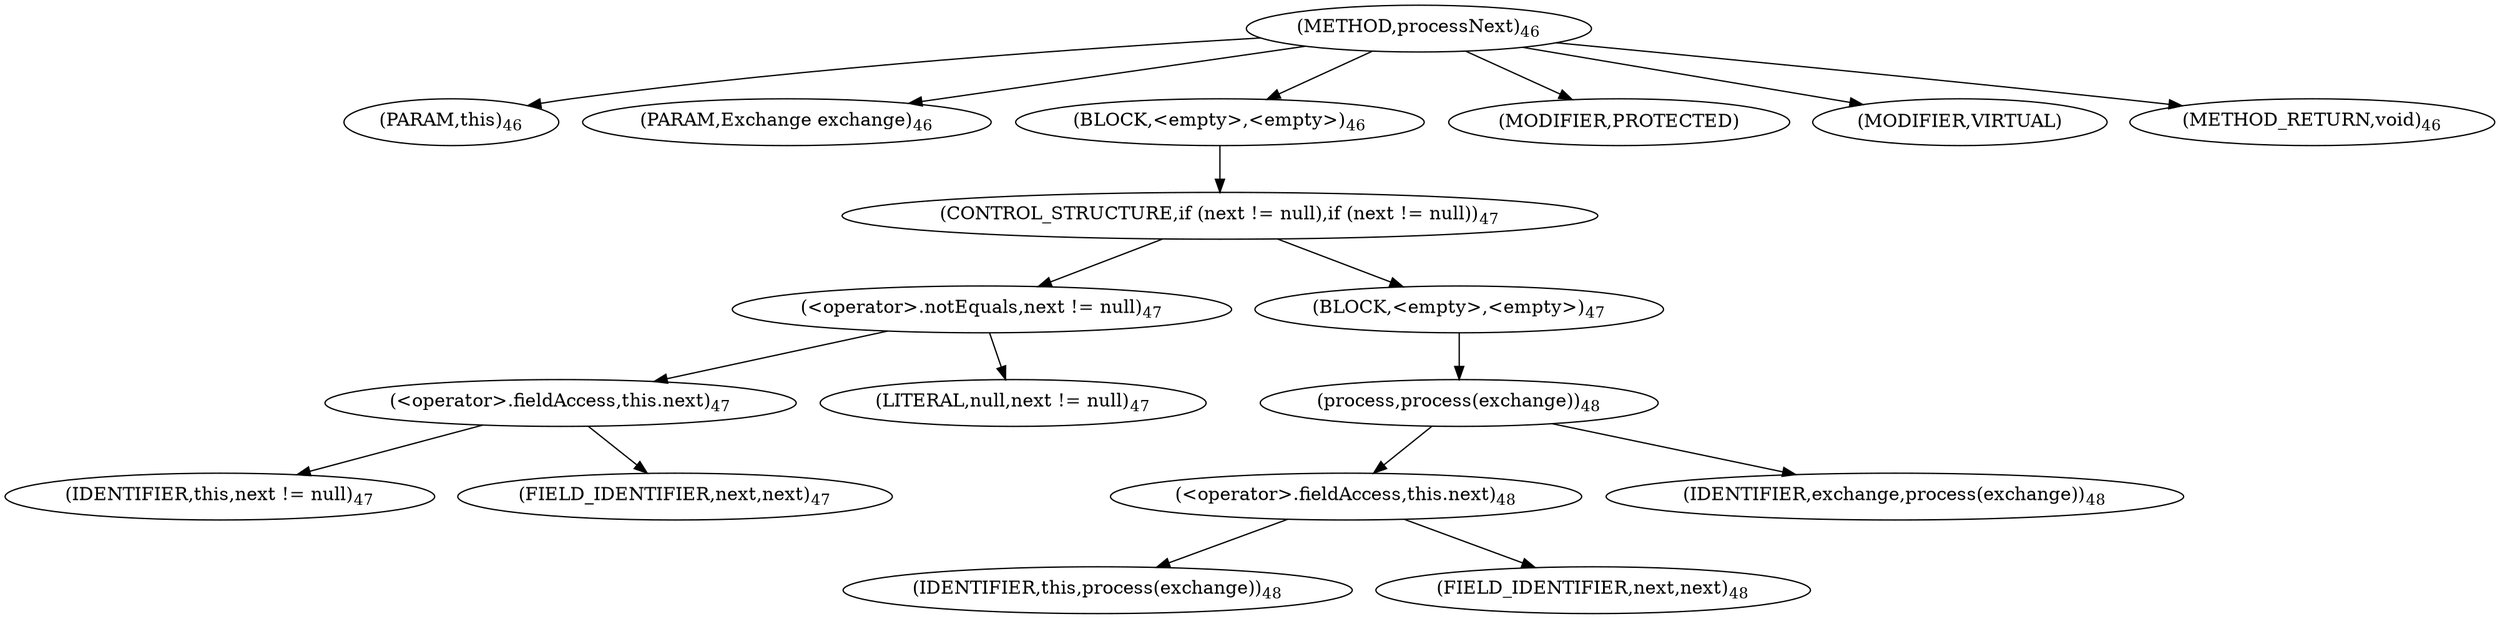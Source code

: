 digraph "processNext" {  
"44" [label = <(METHOD,processNext)<SUB>46</SUB>> ]
"45" [label = <(PARAM,this)<SUB>46</SUB>> ]
"46" [label = <(PARAM,Exchange exchange)<SUB>46</SUB>> ]
"47" [label = <(BLOCK,&lt;empty&gt;,&lt;empty&gt;)<SUB>46</SUB>> ]
"48" [label = <(CONTROL_STRUCTURE,if (next != null),if (next != null))<SUB>47</SUB>> ]
"49" [label = <(&lt;operator&gt;.notEquals,next != null)<SUB>47</SUB>> ]
"50" [label = <(&lt;operator&gt;.fieldAccess,this.next)<SUB>47</SUB>> ]
"51" [label = <(IDENTIFIER,this,next != null)<SUB>47</SUB>> ]
"52" [label = <(FIELD_IDENTIFIER,next,next)<SUB>47</SUB>> ]
"53" [label = <(LITERAL,null,next != null)<SUB>47</SUB>> ]
"54" [label = <(BLOCK,&lt;empty&gt;,&lt;empty&gt;)<SUB>47</SUB>> ]
"55" [label = <(process,process(exchange))<SUB>48</SUB>> ]
"56" [label = <(&lt;operator&gt;.fieldAccess,this.next)<SUB>48</SUB>> ]
"57" [label = <(IDENTIFIER,this,process(exchange))<SUB>48</SUB>> ]
"58" [label = <(FIELD_IDENTIFIER,next,next)<SUB>48</SUB>> ]
"59" [label = <(IDENTIFIER,exchange,process(exchange))<SUB>48</SUB>> ]
"60" [label = <(MODIFIER,PROTECTED)> ]
"61" [label = <(MODIFIER,VIRTUAL)> ]
"62" [label = <(METHOD_RETURN,void)<SUB>46</SUB>> ]
  "44" -> "45" 
  "44" -> "46" 
  "44" -> "47" 
  "44" -> "60" 
  "44" -> "61" 
  "44" -> "62" 
  "47" -> "48" 
  "48" -> "49" 
  "48" -> "54" 
  "49" -> "50" 
  "49" -> "53" 
  "50" -> "51" 
  "50" -> "52" 
  "54" -> "55" 
  "55" -> "56" 
  "55" -> "59" 
  "56" -> "57" 
  "56" -> "58" 
}
